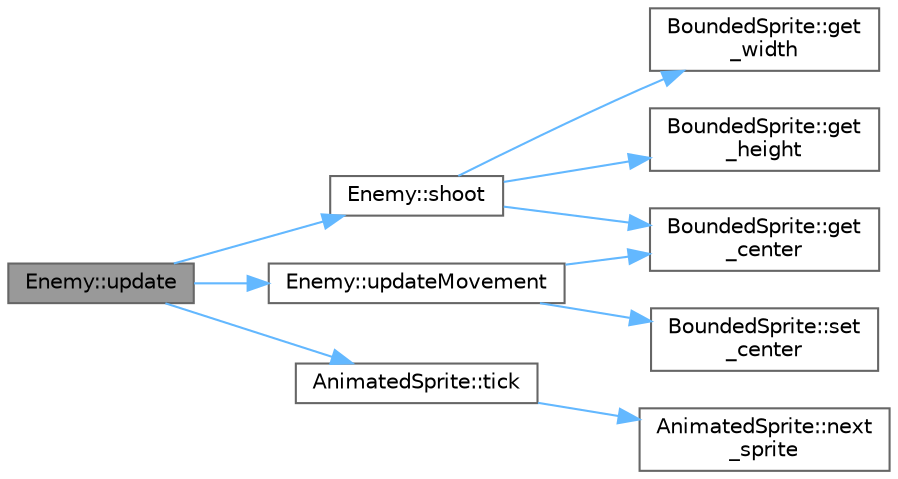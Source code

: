 digraph "Enemy::update"
{
 // LATEX_PDF_SIZE
  bgcolor="transparent";
  edge [fontname=Helvetica,fontsize=10,labelfontname=Helvetica,labelfontsize=10];
  node [fontname=Helvetica,fontsize=10,shape=box,height=0.2,width=0.4];
  rankdir="LR";
  Node1 [id="Node000001",label="Enemy::update",height=0.2,width=0.4,color="gray40", fillcolor="grey60", style="filled", fontcolor="black",tooltip=" "];
  Node1 -> Node2 [id="edge1_Node000001_Node000002",color="steelblue1",style="solid",tooltip=" "];
  Node2 [id="Node000002",label="Enemy::shoot",height=0.2,width=0.4,color="grey40", fillcolor="white", style="filled",URL="$da/d4a/classEnemy.html#ae4f2857687a1663a1d1d48652414b7ab",tooltip=" "];
  Node2 -> Node3 [id="edge2_Node000002_Node000003",color="steelblue1",style="solid",tooltip=" "];
  Node3 [id="Node000003",label="BoundedSprite::get\l_center",height=0.2,width=0.4,color="grey40", fillcolor="white", style="filled",URL="$d2/d1f/classBoundedSprite.html#a0f99461a416d8f4ad3f57014d79deb8e",tooltip=" "];
  Node2 -> Node4 [id="edge3_Node000002_Node000004",color="steelblue1",style="solid",tooltip=" "];
  Node4 [id="Node000004",label="BoundedSprite::get\l_height",height=0.2,width=0.4,color="grey40", fillcolor="white", style="filled",URL="$d2/d1f/classBoundedSprite.html#abe2338f123f6410aecdffdf62562ed9d",tooltip=" "];
  Node2 -> Node5 [id="edge4_Node000002_Node000005",color="steelblue1",style="solid",tooltip=" "];
  Node5 [id="Node000005",label="BoundedSprite::get\l_width",height=0.2,width=0.4,color="grey40", fillcolor="white", style="filled",URL="$d2/d1f/classBoundedSprite.html#a6b2a4b21bb53ded8e9675cd6ed11afaf",tooltip=" "];
  Node1 -> Node6 [id="edge5_Node000001_Node000006",color="steelblue1",style="solid",tooltip=" "];
  Node6 [id="Node000006",label="AnimatedSprite::tick",height=0.2,width=0.4,color="grey40", fillcolor="white", style="filled",URL="$d4/df0/classAnimatedSprite.html#aeb80e6926b57fc04fbf2d9f88e01e7c6",tooltip=" "];
  Node6 -> Node7 [id="edge6_Node000006_Node000007",color="steelblue1",style="solid",tooltip=" "];
  Node7 [id="Node000007",label="AnimatedSprite::next\l_sprite",height=0.2,width=0.4,color="grey40", fillcolor="white", style="filled",URL="$d4/df0/classAnimatedSprite.html#ab9f3905a2a055777f953aadb26f730de",tooltip=" "];
  Node1 -> Node8 [id="edge7_Node000001_Node000008",color="steelblue1",style="solid",tooltip=" "];
  Node8 [id="Node000008",label="Enemy::updateMovement",height=0.2,width=0.4,color="grey40", fillcolor="white", style="filled",URL="$da/d4a/classEnemy.html#a97d6242c8b4139940d7fa37d1bdf5f36",tooltip=" "];
  Node8 -> Node3 [id="edge8_Node000008_Node000003",color="steelblue1",style="solid",tooltip=" "];
  Node8 -> Node9 [id="edge9_Node000008_Node000009",color="steelblue1",style="solid",tooltip=" "];
  Node9 [id="Node000009",label="BoundedSprite::set\l_center",height=0.2,width=0.4,color="grey40", fillcolor="white", style="filled",URL="$d2/d1f/classBoundedSprite.html#a6d91736ed8e4f8ce72755e800310ff04",tooltip=" "];
}
